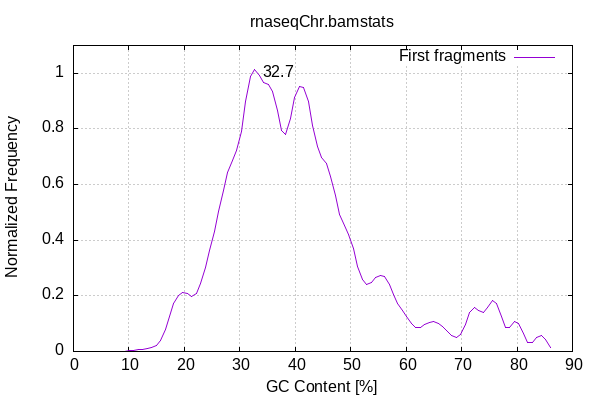
            set terminal png size 600,400 truecolor
            set output "rnaseqChr_stats/gc-content.png"
            set grid xtics ytics y2tics back lc rgb "#cccccc"
            set title "rnaseqChr.bamstats"
            set ylabel "Normalized Frequency"
            set xlabel "GC Content [%]"
            set yrange [0:1.1]
            set label sprintf("%.1f",32.66) at 32.66,1 front offset 1,0
            plot '-' smooth csplines with lines lc 1 title 'First fragments' 
        6	0.000000
14	0.015625
16	0.052083
18	0.166667
20	0.213542
22	0.203125
24	0.317708
26	0.484375
28	0.656250
30	0.765625
32	1.000000
34	0.973958
36	0.927083
38	0.776042
40	0.916667
42	0.927083
44	0.734375
46	0.656250
48	0.494792
50	0.401042
52	0.260417
54	0.255208
56	0.270833
58	0.192708
60	0.130208
62	0.083333
64	0.104167
66	0.098958
68	0.062500
70	0.067708
72	0.156250
74	0.140625
76	0.182292
78	0.083333
80	0.109375
82	0.031250
84	0.057292
86	0.015625
end
